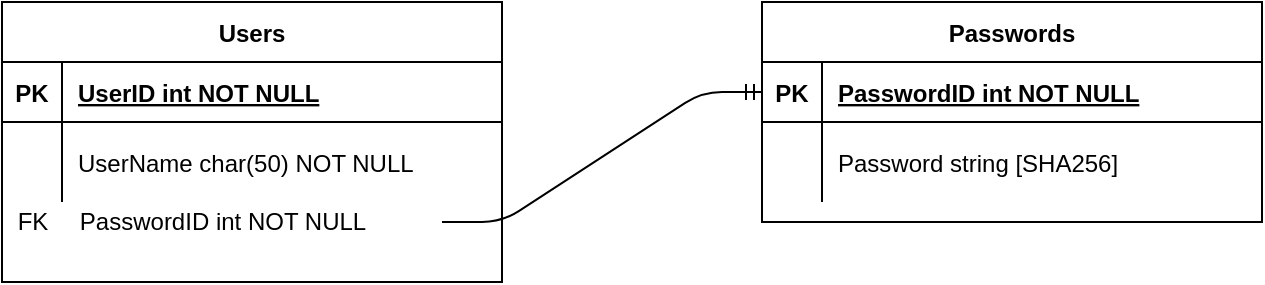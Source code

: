 <mxfile version="14.7.3" type="device"><diagram id="R2lEEEUBdFMjLlhIrx00" name="Page-1"><mxGraphModel dx="1662" dy="772" grid="1" gridSize="10" guides="1" tooltips="1" connect="1" arrows="1" fold="1" page="1" pageScale="1" pageWidth="850" pageHeight="1100" math="0" shadow="0" extFonts="Permanent Marker^https://fonts.googleapis.com/css?family=Permanent+Marker"><root><mxCell id="0"/><mxCell id="1" parent="0"/><mxCell id="C-vyLk0tnHw3VtMMgP7b-23" value="Users" style="shape=table;startSize=30;container=1;collapsible=1;childLayout=tableLayout;fixedRows=1;rowLines=0;fontStyle=1;align=center;resizeLast=1;" parent="1" vertex="1"><mxGeometry x="120" y="120" width="250" height="140" as="geometry"/></mxCell><mxCell id="C-vyLk0tnHw3VtMMgP7b-24" value="" style="shape=partialRectangle;collapsible=0;dropTarget=0;pointerEvents=0;fillColor=none;points=[[0,0.5],[1,0.5]];portConstraint=eastwest;top=0;left=0;right=0;bottom=1;" parent="C-vyLk0tnHw3VtMMgP7b-23" vertex="1"><mxGeometry y="30" width="250" height="30" as="geometry"/></mxCell><mxCell id="C-vyLk0tnHw3VtMMgP7b-25" value="PK" style="shape=partialRectangle;overflow=hidden;connectable=0;fillColor=none;top=0;left=0;bottom=0;right=0;fontStyle=1;" parent="C-vyLk0tnHw3VtMMgP7b-24" vertex="1"><mxGeometry width="30" height="30" as="geometry"/></mxCell><mxCell id="C-vyLk0tnHw3VtMMgP7b-26" value="UserID int NOT NULL " style="shape=partialRectangle;overflow=hidden;connectable=0;fillColor=none;top=0;left=0;bottom=0;right=0;align=left;spacingLeft=6;fontStyle=5;" parent="C-vyLk0tnHw3VtMMgP7b-24" vertex="1"><mxGeometry x="30" width="220" height="30" as="geometry"/></mxCell><mxCell id="C-vyLk0tnHw3VtMMgP7b-27" value="" style="shape=partialRectangle;collapsible=0;dropTarget=0;pointerEvents=0;fillColor=none;points=[[0,0.5],[1,0.5]];portConstraint=eastwest;top=0;left=0;right=0;bottom=0;" parent="C-vyLk0tnHw3VtMMgP7b-23" vertex="1"><mxGeometry y="60" width="250" height="40" as="geometry"/></mxCell><mxCell id="C-vyLk0tnHw3VtMMgP7b-28" value="" style="shape=partialRectangle;overflow=hidden;connectable=0;fillColor=none;top=0;left=0;bottom=0;right=0;" parent="C-vyLk0tnHw3VtMMgP7b-27" vertex="1"><mxGeometry width="30" height="40" as="geometry"/></mxCell><mxCell id="C-vyLk0tnHw3VtMMgP7b-29" value="UserName char(50) NOT NULL" style="shape=partialRectangle;overflow=hidden;connectable=0;fillColor=none;top=0;left=0;bottom=0;right=0;align=left;spacingLeft=6;" parent="C-vyLk0tnHw3VtMMgP7b-27" vertex="1"><mxGeometry x="30" width="220" height="40" as="geometry"/></mxCell><mxCell id="e2NJq4FDst4j5QHy9UHb-1" value="&lt;span style=&quot;text-align: left&quot;&gt;PasswordID int NOT NULL&lt;/span&gt;" style="text;html=1;align=center;verticalAlign=middle;resizable=0;points=[];autosize=1;strokeColor=none;" parent="1" vertex="1"><mxGeometry x="150" y="220" width="160" height="20" as="geometry"/></mxCell><mxCell id="oalZBe4arW5fPycKcHWK-1" value="FK" style="text;html=1;align=center;verticalAlign=middle;resizable=0;points=[];autosize=1;strokeColor=none;" vertex="1" parent="1"><mxGeometry x="120" y="220" width="30" height="20" as="geometry"/></mxCell><mxCell id="oalZBe4arW5fPycKcHWK-2" value="Passwords" style="shape=table;startSize=30;container=1;collapsible=1;childLayout=tableLayout;fixedRows=1;rowLines=0;fontStyle=1;align=center;resizeLast=1;" vertex="1" parent="1"><mxGeometry x="500" y="120" width="250" height="110" as="geometry"/></mxCell><mxCell id="oalZBe4arW5fPycKcHWK-3" value="" style="shape=partialRectangle;collapsible=0;dropTarget=0;pointerEvents=0;fillColor=none;points=[[0,0.5],[1,0.5]];portConstraint=eastwest;top=0;left=0;right=0;bottom=1;" vertex="1" parent="oalZBe4arW5fPycKcHWK-2"><mxGeometry y="30" width="250" height="30" as="geometry"/></mxCell><mxCell id="oalZBe4arW5fPycKcHWK-4" value="PK" style="shape=partialRectangle;overflow=hidden;connectable=0;fillColor=none;top=0;left=0;bottom=0;right=0;fontStyle=1;" vertex="1" parent="oalZBe4arW5fPycKcHWK-3"><mxGeometry width="30" height="30" as="geometry"/></mxCell><mxCell id="oalZBe4arW5fPycKcHWK-5" value="PasswordID int NOT NULL " style="shape=partialRectangle;overflow=hidden;connectable=0;fillColor=none;top=0;left=0;bottom=0;right=0;align=left;spacingLeft=6;fontStyle=5;" vertex="1" parent="oalZBe4arW5fPycKcHWK-3"><mxGeometry x="30" width="220" height="30" as="geometry"/></mxCell><mxCell id="oalZBe4arW5fPycKcHWK-6" value="" style="shape=partialRectangle;collapsible=0;dropTarget=0;pointerEvents=0;fillColor=none;points=[[0,0.5],[1,0.5]];portConstraint=eastwest;top=0;left=0;right=0;bottom=0;" vertex="1" parent="oalZBe4arW5fPycKcHWK-2"><mxGeometry y="60" width="250" height="40" as="geometry"/></mxCell><mxCell id="oalZBe4arW5fPycKcHWK-7" value="" style="shape=partialRectangle;overflow=hidden;connectable=0;fillColor=none;top=0;left=0;bottom=0;right=0;" vertex="1" parent="oalZBe4arW5fPycKcHWK-6"><mxGeometry width="30" height="40" as="geometry"/></mxCell><mxCell id="oalZBe4arW5fPycKcHWK-8" value="Password string [SHA256]" style="shape=partialRectangle;overflow=hidden;connectable=0;fillColor=none;top=0;left=0;bottom=0;right=0;align=left;spacingLeft=6;" vertex="1" parent="oalZBe4arW5fPycKcHWK-6"><mxGeometry x="30" width="220" height="40" as="geometry"/></mxCell><mxCell id="oalZBe4arW5fPycKcHWK-10" value="" style="edgeStyle=entityRelationEdgeStyle;fontSize=12;html=1;endArrow=ERmandOne;entryX=0;entryY=0.5;entryDx=0;entryDy=0;" edge="1" parent="1" target="oalZBe4arW5fPycKcHWK-3"><mxGeometry width="100" height="100" relative="1" as="geometry"><mxPoint x="340" y="230" as="sourcePoint"/><mxPoint x="470" y="350" as="targetPoint"/></mxGeometry></mxCell></root></mxGraphModel></diagram></mxfile>
